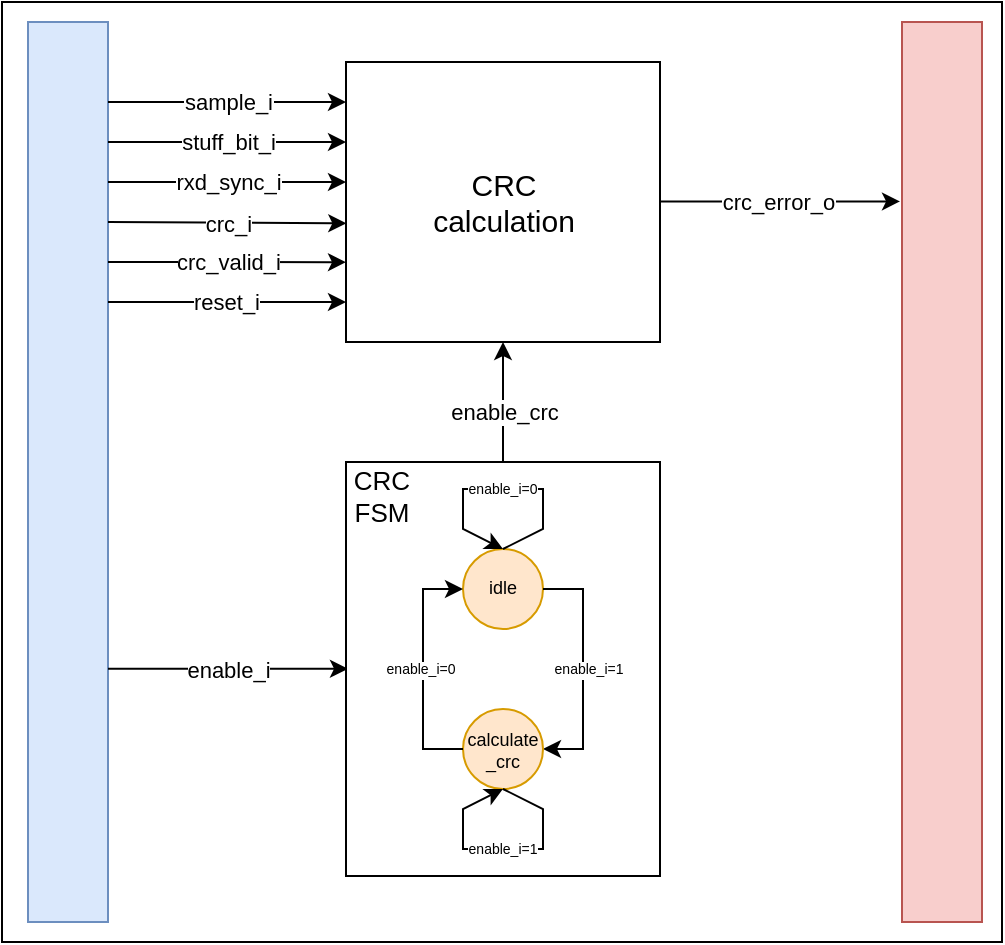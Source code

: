 <mxfile version="26.0.10">
  <diagram name="Seite-1" id="cVA9_5e8J0DKBq7RH6YI">
    <mxGraphModel dx="1054" dy="614" grid="0" gridSize="10" guides="1" tooltips="1" connect="1" arrows="1" fold="1" page="1" pageScale="1" pageWidth="827" pageHeight="1169" math="0" shadow="0">
      <root>
        <mxCell id="0" />
        <mxCell id="1" parent="0" />
        <mxCell id="X6JJ-rhkMjO4_sblP5r2-1" value="" style="rounded=0;whiteSpace=wrap;html=1;" parent="1" vertex="1">
          <mxGeometry x="100" y="310" width="500" height="470" as="geometry" />
        </mxCell>
        <mxCell id="7VXMVgR8vHPEnq-q2Bca-17" value="" style="rounded=0;whiteSpace=wrap;html=1;fillColor=#dae8fc;strokeColor=#6c8ebf;" parent="1" vertex="1">
          <mxGeometry x="113" y="320" width="40" height="450" as="geometry" />
        </mxCell>
        <mxCell id="7VXMVgR8vHPEnq-q2Bca-18" value="" style="rounded=0;whiteSpace=wrap;html=1;fillColor=#f8cecc;strokeColor=#b85450;" parent="1" vertex="1">
          <mxGeometry x="550" y="320" width="40" height="450" as="geometry" />
        </mxCell>
        <mxCell id="glS_dSBWl-7jIEEjjGpQ-8" value="" style="endArrow=classic;html=1;rounded=0;exitX=0.5;exitY=0;exitDx=0;exitDy=0;entryX=0.5;entryY=1;entryDx=0;entryDy=0;" parent="1" source="TEybZUtk0uL9gqVPZ0SR-23" target="glS_dSBWl-7jIEEjjGpQ-19" edge="1">
          <mxGeometry width="50" height="50" relative="1" as="geometry">
            <mxPoint x="351.5" y="557" as="sourcePoint" />
            <mxPoint x="523" y="560" as="targetPoint" />
          </mxGeometry>
        </mxCell>
        <mxCell id="glS_dSBWl-7jIEEjjGpQ-20" value="enable_crc" style="edgeLabel;html=1;align=center;verticalAlign=middle;resizable=0;points=[];" parent="glS_dSBWl-7jIEEjjGpQ-8" vertex="1" connectable="0">
          <mxGeometry x="0.007" y="-4" relative="1" as="geometry">
            <mxPoint x="-4" y="5" as="offset" />
          </mxGeometry>
        </mxCell>
        <mxCell id="glS_dSBWl-7jIEEjjGpQ-10" value="" style="endArrow=classic;html=1;rounded=0;" parent="1" edge="1">
          <mxGeometry width="50" height="50" relative="1" as="geometry">
            <mxPoint x="153" y="643.4" as="sourcePoint" />
            <mxPoint x="273" y="643.4" as="targetPoint" />
          </mxGeometry>
        </mxCell>
        <mxCell id="glS_dSBWl-7jIEEjjGpQ-11" value="enable_i" style="edgeLabel;html=1;align=center;verticalAlign=middle;resizable=0;points=[];" parent="glS_dSBWl-7jIEEjjGpQ-10" vertex="1" connectable="0">
          <mxGeometry x="0.037" relative="1" as="geometry">
            <mxPoint x="-2" as="offset" />
          </mxGeometry>
        </mxCell>
        <mxCell id="glS_dSBWl-7jIEEjjGpQ-19" value="" style="rounded=0;whiteSpace=wrap;html=1;" parent="1" vertex="1">
          <mxGeometry x="272" y="340" width="157" height="140" as="geometry" />
        </mxCell>
        <mxCell id="glS_dSBWl-7jIEEjjGpQ-29" value="" style="endArrow=classic;html=1;rounded=0;exitX=1;exitY=0.25;exitDx=0;exitDy=0;" parent="1" edge="1">
          <mxGeometry width="50" height="50" relative="1" as="geometry">
            <mxPoint x="153" y="400" as="sourcePoint" />
            <mxPoint x="272" y="400" as="targetPoint" />
          </mxGeometry>
        </mxCell>
        <mxCell id="glS_dSBWl-7jIEEjjGpQ-30" value="rxd_sync_i" style="edgeLabel;html=1;align=center;verticalAlign=middle;resizable=0;points=[];" parent="glS_dSBWl-7jIEEjjGpQ-29" vertex="1" connectable="0">
          <mxGeometry x="0.037" relative="1" as="geometry">
            <mxPoint x="-2" as="offset" />
          </mxGeometry>
        </mxCell>
        <mxCell id="glS_dSBWl-7jIEEjjGpQ-35" value="" style="endArrow=classic;html=1;rounded=0;exitX=1;exitY=0.25;exitDx=0;exitDy=0;entryX=0.001;entryY=0.576;entryDx=0;entryDy=0;entryPerimeter=0;" parent="1" edge="1" target="glS_dSBWl-7jIEEjjGpQ-19">
          <mxGeometry width="50" height="50" relative="1" as="geometry">
            <mxPoint x="153" y="420" as="sourcePoint" />
            <mxPoint x="271" y="420" as="targetPoint" />
          </mxGeometry>
        </mxCell>
        <mxCell id="glS_dSBWl-7jIEEjjGpQ-36" value="crc_i" style="edgeLabel;html=1;align=center;verticalAlign=middle;resizable=0;points=[];" parent="glS_dSBWl-7jIEEjjGpQ-35" vertex="1" connectable="0">
          <mxGeometry x="0.037" relative="1" as="geometry">
            <mxPoint x="-2" as="offset" />
          </mxGeometry>
        </mxCell>
        <mxCell id="glS_dSBWl-7jIEEjjGpQ-37" value="" style="endArrow=classic;html=1;rounded=0;exitX=1;exitY=0.25;exitDx=0;exitDy=0;entryX=0;entryY=0.715;entryDx=0;entryDy=0;entryPerimeter=0;" parent="1" edge="1" target="glS_dSBWl-7jIEEjjGpQ-19">
          <mxGeometry width="50" height="50" relative="1" as="geometry">
            <mxPoint x="153" y="440" as="sourcePoint" />
            <mxPoint x="271" y="440" as="targetPoint" />
          </mxGeometry>
        </mxCell>
        <mxCell id="glS_dSBWl-7jIEEjjGpQ-38" value="crc_valid_i" style="edgeLabel;html=1;align=center;verticalAlign=middle;resizable=0;points=[];" parent="glS_dSBWl-7jIEEjjGpQ-37" vertex="1" connectable="0">
          <mxGeometry x="0.037" relative="1" as="geometry">
            <mxPoint x="-2" as="offset" />
          </mxGeometry>
        </mxCell>
        <mxCell id="glS_dSBWl-7jIEEjjGpQ-39" value="" style="endArrow=classic;html=1;rounded=0;exitX=1;exitY=0.25;exitDx=0;exitDy=0;entryX=0;entryY=0.286;entryDx=0;entryDy=0;entryPerimeter=0;" parent="1" edge="1" target="glS_dSBWl-7jIEEjjGpQ-19">
          <mxGeometry width="50" height="50" relative="1" as="geometry">
            <mxPoint x="153" y="380" as="sourcePoint" />
            <mxPoint x="273" y="380" as="targetPoint" />
          </mxGeometry>
        </mxCell>
        <mxCell id="glS_dSBWl-7jIEEjjGpQ-40" value="stuff_bit_i" style="edgeLabel;html=1;align=center;verticalAlign=middle;resizable=0;points=[];" parent="glS_dSBWl-7jIEEjjGpQ-39" vertex="1" connectable="0">
          <mxGeometry x="0.037" relative="1" as="geometry">
            <mxPoint x="-2" as="offset" />
          </mxGeometry>
        </mxCell>
        <mxCell id="glS_dSBWl-7jIEEjjGpQ-41" value="" style="endArrow=classic;html=1;rounded=0;exitX=1;exitY=0.25;exitDx=0;exitDy=0;" parent="1" edge="1">
          <mxGeometry width="50" height="50" relative="1" as="geometry">
            <mxPoint x="153" y="360" as="sourcePoint" />
            <mxPoint x="272" y="360" as="targetPoint" />
          </mxGeometry>
        </mxCell>
        <mxCell id="glS_dSBWl-7jIEEjjGpQ-42" value="sample_i" style="edgeLabel;html=1;align=center;verticalAlign=middle;resizable=0;points=[];" parent="glS_dSBWl-7jIEEjjGpQ-41" vertex="1" connectable="0">
          <mxGeometry x="0.037" relative="1" as="geometry">
            <mxPoint x="-2" as="offset" />
          </mxGeometry>
        </mxCell>
        <mxCell id="glS_dSBWl-7jIEEjjGpQ-43" value="" style="endArrow=classic;html=1;rounded=0;exitX=1;exitY=0.25;exitDx=0;exitDy=0;" parent="1" edge="1">
          <mxGeometry width="50" height="50" relative="1" as="geometry">
            <mxPoint x="153" y="460" as="sourcePoint" />
            <mxPoint x="272" y="460" as="targetPoint" />
          </mxGeometry>
        </mxCell>
        <mxCell id="glS_dSBWl-7jIEEjjGpQ-44" value="reset_i" style="edgeLabel;html=1;align=center;verticalAlign=middle;resizable=0;points=[];" parent="glS_dSBWl-7jIEEjjGpQ-43" vertex="1" connectable="0">
          <mxGeometry x="0.037" relative="1" as="geometry">
            <mxPoint x="-3" as="offset" />
          </mxGeometry>
        </mxCell>
        <mxCell id="glS_dSBWl-7jIEEjjGpQ-45" value="CRC calculation" style="text;html=1;align=center;verticalAlign=middle;whiteSpace=wrap;rounded=0;fontSize=15;" parent="1" vertex="1">
          <mxGeometry x="320.5" y="395" width="60" height="30" as="geometry" />
        </mxCell>
        <mxCell id="GZ54S_zyWyj5w7grDyd4-6" value="" style="endArrow=classic;html=1;rounded=0;exitX=1;exitY=0.25;exitDx=0;exitDy=0;" parent="1" edge="1">
          <mxGeometry width="50" height="50" relative="1" as="geometry">
            <mxPoint x="429" y="409.71" as="sourcePoint" />
            <mxPoint x="549" y="409.71" as="targetPoint" />
          </mxGeometry>
        </mxCell>
        <mxCell id="GZ54S_zyWyj5w7grDyd4-7" value="crc_error_o" style="edgeLabel;html=1;align=center;verticalAlign=middle;resizable=0;points=[];" parent="GZ54S_zyWyj5w7grDyd4-6" vertex="1" connectable="0">
          <mxGeometry x="0.037" relative="1" as="geometry">
            <mxPoint x="-3" as="offset" />
          </mxGeometry>
        </mxCell>
        <mxCell id="TEybZUtk0uL9gqVPZ0SR-23" value="" style="rounded=0;whiteSpace=wrap;html=1;" parent="1" vertex="1">
          <mxGeometry x="272" y="540" width="157" height="207" as="geometry" />
        </mxCell>
        <mxCell id="TEybZUtk0uL9gqVPZ0SR-1" value="" style="ellipse;whiteSpace=wrap;html=1;fillColor=#ffe6cc;strokeColor=#d79b00;container=0;" parent="1" vertex="1">
          <mxGeometry x="330.5" y="583.5" width="40" height="40" as="geometry" />
        </mxCell>
        <mxCell id="TEybZUtk0uL9gqVPZ0SR-2" value="&lt;font&gt;idle&lt;/font&gt;" style="text;html=1;align=center;verticalAlign=middle;whiteSpace=wrap;rounded=0;labelPosition=center;verticalLabelPosition=middle;fontSize=9;fontStyle=0" parent="1" vertex="1">
          <mxGeometry x="336.25" y="591.5" width="28.5" height="23.99" as="geometry" />
        </mxCell>
        <mxCell id="TEybZUtk0uL9gqVPZ0SR-9" value="" style="endArrow=classic;html=1;rounded=0;entryX=0.5;entryY=0;entryDx=0;entryDy=0;" parent="1" target="TEybZUtk0uL9gqVPZ0SR-1" edge="1">
          <mxGeometry width="50" height="50" relative="1" as="geometry">
            <mxPoint x="350.5" y="583.5" as="sourcePoint" />
            <mxPoint x="310.5" y="573.5" as="targetPoint" />
            <Array as="points">
              <mxPoint x="370.5" y="573.5" />
              <mxPoint x="370.5" y="553.5" />
              <mxPoint x="330.5" y="553.5" />
              <mxPoint x="330.5" y="573.5" />
            </Array>
          </mxGeometry>
        </mxCell>
        <mxCell id="TEybZUtk0uL9gqVPZ0SR-10" value="enable_i=0" style="edgeLabel;html=1;align=center;verticalAlign=middle;resizable=0;points=[];fontSize=7;" parent="TEybZUtk0uL9gqVPZ0SR-9" vertex="1" connectable="0">
          <mxGeometry x="0.037" relative="1" as="geometry">
            <mxPoint x="1" as="offset" />
          </mxGeometry>
        </mxCell>
        <mxCell id="TEybZUtk0uL9gqVPZ0SR-11" value="" style="endArrow=classic;html=1;rounded=0;exitX=1;exitY=0.5;exitDx=0;exitDy=0;entryX=1;entryY=0.5;entryDx=0;entryDy=0;" parent="1" source="TEybZUtk0uL9gqVPZ0SR-1" target="TEybZUtk0uL9gqVPZ0SR-15" edge="1">
          <mxGeometry width="50" height="50" relative="1" as="geometry">
            <mxPoint x="340.5" y="643.5" as="sourcePoint" />
            <mxPoint x="390.5" y="713.5" as="targetPoint" />
            <Array as="points">
              <mxPoint x="390.5" y="603.5" />
              <mxPoint x="390.5" y="683.5" />
            </Array>
          </mxGeometry>
        </mxCell>
        <mxCell id="TEybZUtk0uL9gqVPZ0SR-12" value="enable_i=1" style="edgeLabel;html=1;align=center;verticalAlign=middle;resizable=0;points=[];fontSize=7;" parent="TEybZUtk0uL9gqVPZ0SR-11" vertex="1" connectable="0">
          <mxGeometry x="0.037" relative="1" as="geometry">
            <mxPoint x="2" y="-2" as="offset" />
          </mxGeometry>
        </mxCell>
        <mxCell id="TEybZUtk0uL9gqVPZ0SR-15" value="" style="ellipse;whiteSpace=wrap;html=1;fillColor=#ffe6cc;strokeColor=#d79b00;container=0;" parent="1" vertex="1">
          <mxGeometry x="330.5" y="663.5" width="40" height="40" as="geometry" />
        </mxCell>
        <mxCell id="TEybZUtk0uL9gqVPZ0SR-16" value="&lt;font&gt;calculate&lt;/font&gt;&lt;div&gt;&lt;font&gt;_crc&lt;/font&gt;&lt;/div&gt;" style="text;html=1;align=center;verticalAlign=middle;whiteSpace=wrap;rounded=0;labelPosition=center;verticalLabelPosition=middle;fontSize=9;" parent="1" vertex="1">
          <mxGeometry x="336.25" y="672.5" width="28.5" height="23.99" as="geometry" />
        </mxCell>
        <mxCell id="TEybZUtk0uL9gqVPZ0SR-19" value="" style="endArrow=classic;html=1;rounded=0;exitX=0;exitY=0.5;exitDx=0;exitDy=0;entryX=0;entryY=0.5;entryDx=0;entryDy=0;" parent="1" source="TEybZUtk0uL9gqVPZ0SR-15" target="TEybZUtk0uL9gqVPZ0SR-1" edge="1">
          <mxGeometry width="50" height="50" relative="1" as="geometry">
            <mxPoint x="200.5" y="633.5" as="sourcePoint" />
            <mxPoint x="310.5" y="603.5" as="targetPoint" />
            <Array as="points">
              <mxPoint x="310.5" y="683.5" />
              <mxPoint x="310.5" y="603.5" />
            </Array>
          </mxGeometry>
        </mxCell>
        <mxCell id="TEybZUtk0uL9gqVPZ0SR-20" value="enable_i=0" style="edgeLabel;html=1;align=center;verticalAlign=middle;resizable=0;points=[];fontSize=7;" parent="TEybZUtk0uL9gqVPZ0SR-19" vertex="1" connectable="0">
          <mxGeometry x="0.037" relative="1" as="geometry">
            <mxPoint x="-2" y="2" as="offset" />
          </mxGeometry>
        </mxCell>
        <mxCell id="TEybZUtk0uL9gqVPZ0SR-21" value="" style="endArrow=classic;html=1;rounded=0;entryX=0.5;entryY=1;entryDx=0;entryDy=0;" parent="1" target="TEybZUtk0uL9gqVPZ0SR-15" edge="1">
          <mxGeometry width="50" height="50" relative="1" as="geometry">
            <mxPoint x="350.5" y="703.5" as="sourcePoint" />
            <mxPoint x="350.5" y="753.5" as="targetPoint" />
            <Array as="points">
              <mxPoint x="370.5" y="713.5" />
              <mxPoint x="370.5" y="733.5" />
              <mxPoint x="330.5" y="733.5" />
              <mxPoint x="330.5" y="713.5" />
            </Array>
          </mxGeometry>
        </mxCell>
        <mxCell id="TEybZUtk0uL9gqVPZ0SR-22" value="enable_i=1" style="edgeLabel;html=1;align=center;verticalAlign=middle;resizable=0;points=[];fontSize=7;" parent="TEybZUtk0uL9gqVPZ0SR-21" vertex="1" connectable="0">
          <mxGeometry x="0.037" relative="1" as="geometry">
            <mxPoint x="1" as="offset" />
          </mxGeometry>
        </mxCell>
        <mxCell id="7VXMVgR8vHPEnq-q2Bca-43" value="CRC&lt;div&gt;FSM&lt;/div&gt;" style="text;strokeColor=none;align=center;fillColor=none;html=1;verticalAlign=middle;whiteSpace=wrap;rounded=0;container=0;fontSize=13;" parent="1" vertex="1">
          <mxGeometry x="272.003" y="545.005" width="36.231" height="24.828" as="geometry" />
        </mxCell>
      </root>
    </mxGraphModel>
  </diagram>
</mxfile>
